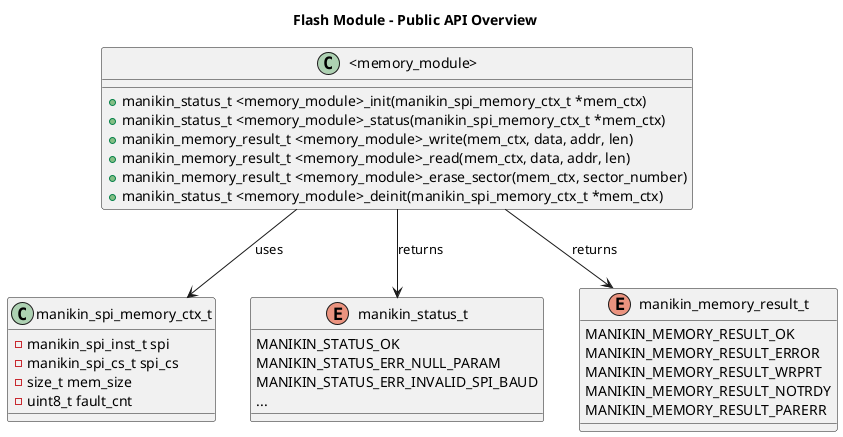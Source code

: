 @startuml
title Flash Module - Public API Overview

' --- Flash Module API Class ---
class "<memory_module>" {
  +manikin_status_t <memory_module>_init(manikin_spi_memory_ctx_t *mem_ctx)
  +manikin_status_t <memory_module>_status(manikin_spi_memory_ctx_t *mem_ctx)
  +manikin_memory_result_t <memory_module>_write(mem_ctx, data, addr, len)
  +manikin_memory_result_t <memory_module>_read(mem_ctx, data, addr, len)
  +manikin_memory_result_t <memory_module>_erase_sector(mem_ctx, sector_number)
  +manikin_status_t <memory_module>_deinit(manikin_spi_memory_ctx_t *mem_ctx)
}

' --- Context Struct for SPI Flash Memory ---
class manikin_spi_memory_ctx_t {
  - manikin_spi_inst_t spi
  - manikin_spi_cs_t spi_cs
  - size_t mem_size
  - uint8_t fault_cnt
}

' --- Return Types ---
enum manikin_status_t {
  MANIKIN_STATUS_OK
  MANIKIN_STATUS_ERR_NULL_PARAM
  MANIKIN_STATUS_ERR_INVALID_SPI_BAUD
  ...
}

enum manikin_memory_result_t {
  MANIKIN_MEMORY_RESULT_OK
  MANIKIN_MEMORY_RESULT_ERROR
  MANIKIN_MEMORY_RESULT_WRPRT
  MANIKIN_MEMORY_RESULT_NOTRDY
  MANIKIN_MEMORY_RESULT_PARERR
}

'<memory_module> depends on context and return types
"<memory_module>" --> manikin_spi_memory_ctx_t : uses
"<memory_module>" --> manikin_status_t : returns
"<memory_module>" --> manikin_memory_result_t : returns

@enduml

